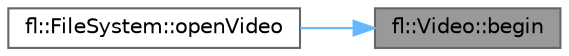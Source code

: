 digraph "fl::Video::begin"
{
 // INTERACTIVE_SVG=YES
 // LATEX_PDF_SIZE
  bgcolor="transparent";
  edge [fontname=Helvetica,fontsize=10,labelfontname=Helvetica,labelfontsize=10];
  node [fontname=Helvetica,fontsize=10,shape=box,height=0.2,width=0.4];
  rankdir="RL";
  Node1 [id="Node000001",label="fl::Video::begin",height=0.2,width=0.4,color="gray40", fillcolor="grey60", style="filled", fontcolor="black",tooltip=" "];
  Node1 -> Node2 [id="edge1_Node000001_Node000002",dir="back",color="steelblue1",style="solid",tooltip=" "];
  Node2 [id="Node000002",label="fl::FileSystem::openVideo",height=0.2,width=0.4,color="grey40", fillcolor="white", style="filled",URL="$df/d37/classfl_1_1_file_system_ac5eb709ccaf51c65dee2acb5431d6c35.html#ac5eb709ccaf51c65dee2acb5431d6c35",tooltip=" "];
}
